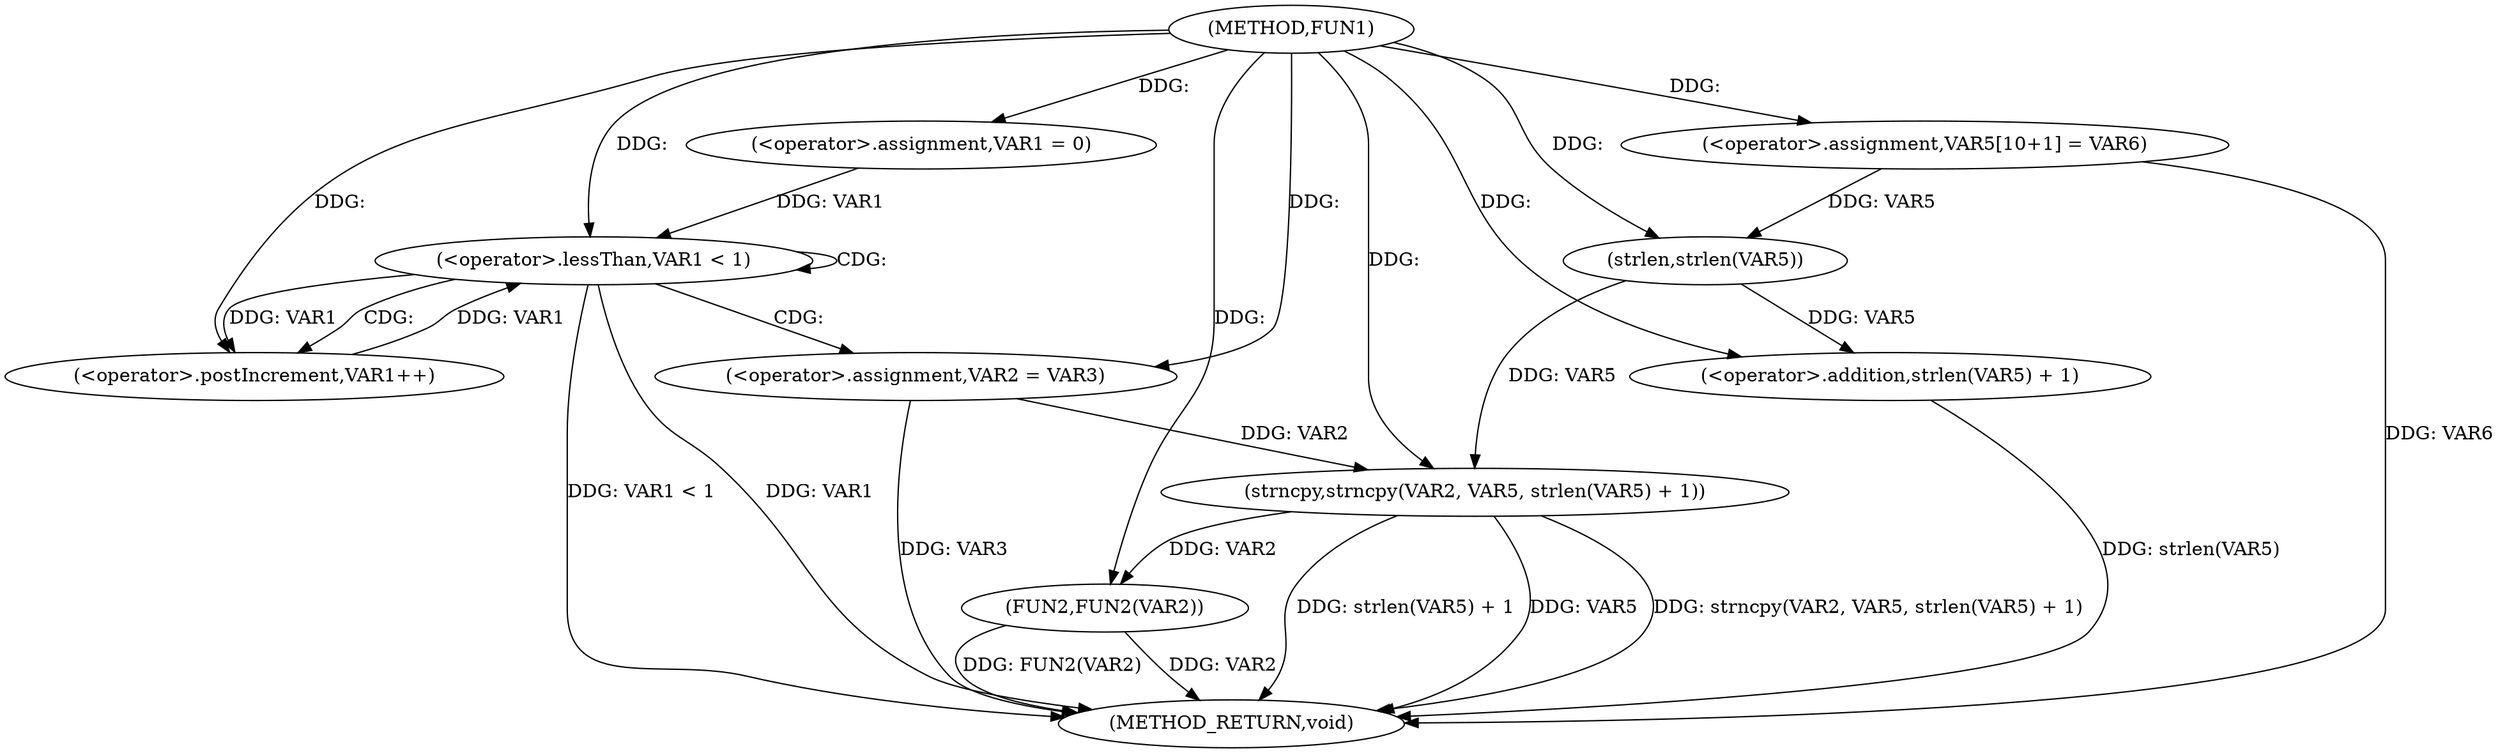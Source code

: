 digraph FUN1 {  
"1000100" [label = "(METHOD,FUN1)" ]
"1000133" [label = "(METHOD_RETURN,void)" ]
"1000107" [label = "(<operator>.assignment,VAR1 = 0)" ]
"1000110" [label = "(<operator>.lessThan,VAR1 < 1)" ]
"1000113" [label = "(<operator>.postIncrement,VAR1++)" ]
"1000116" [label = "(<operator>.assignment,VAR2 = VAR3)" ]
"1000121" [label = "(<operator>.assignment,VAR5[10+1] = VAR6)" ]
"1000124" [label = "(strncpy,strncpy(VAR2, VAR5, strlen(VAR5) + 1))" ]
"1000127" [label = "(<operator>.addition,strlen(VAR5) + 1)" ]
"1000128" [label = "(strlen,strlen(VAR5))" ]
"1000131" [label = "(FUN2,FUN2(VAR2))" ]
  "1000124" -> "1000133"  [ label = "DDG: VAR5"] 
  "1000124" -> "1000133"  [ label = "DDG: strlen(VAR5) + 1"] 
  "1000116" -> "1000133"  [ label = "DDG: VAR3"] 
  "1000127" -> "1000133"  [ label = "DDG: strlen(VAR5)"] 
  "1000121" -> "1000133"  [ label = "DDG: VAR6"] 
  "1000131" -> "1000133"  [ label = "DDG: VAR2"] 
  "1000110" -> "1000133"  [ label = "DDG: VAR1 < 1"] 
  "1000110" -> "1000133"  [ label = "DDG: VAR1"] 
  "1000131" -> "1000133"  [ label = "DDG: FUN2(VAR2)"] 
  "1000124" -> "1000133"  [ label = "DDG: strncpy(VAR2, VAR5, strlen(VAR5) + 1)"] 
  "1000100" -> "1000107"  [ label = "DDG: "] 
  "1000107" -> "1000110"  [ label = "DDG: VAR1"] 
  "1000113" -> "1000110"  [ label = "DDG: VAR1"] 
  "1000100" -> "1000110"  [ label = "DDG: "] 
  "1000110" -> "1000113"  [ label = "DDG: VAR1"] 
  "1000100" -> "1000113"  [ label = "DDG: "] 
  "1000100" -> "1000116"  [ label = "DDG: "] 
  "1000100" -> "1000121"  [ label = "DDG: "] 
  "1000116" -> "1000124"  [ label = "DDG: VAR2"] 
  "1000100" -> "1000124"  [ label = "DDG: "] 
  "1000128" -> "1000124"  [ label = "DDG: VAR5"] 
  "1000128" -> "1000127"  [ label = "DDG: VAR5"] 
  "1000121" -> "1000128"  [ label = "DDG: VAR5"] 
  "1000100" -> "1000128"  [ label = "DDG: "] 
  "1000100" -> "1000127"  [ label = "DDG: "] 
  "1000124" -> "1000131"  [ label = "DDG: VAR2"] 
  "1000100" -> "1000131"  [ label = "DDG: "] 
  "1000110" -> "1000110"  [ label = "CDG: "] 
  "1000110" -> "1000116"  [ label = "CDG: "] 
  "1000110" -> "1000113"  [ label = "CDG: "] 
}
